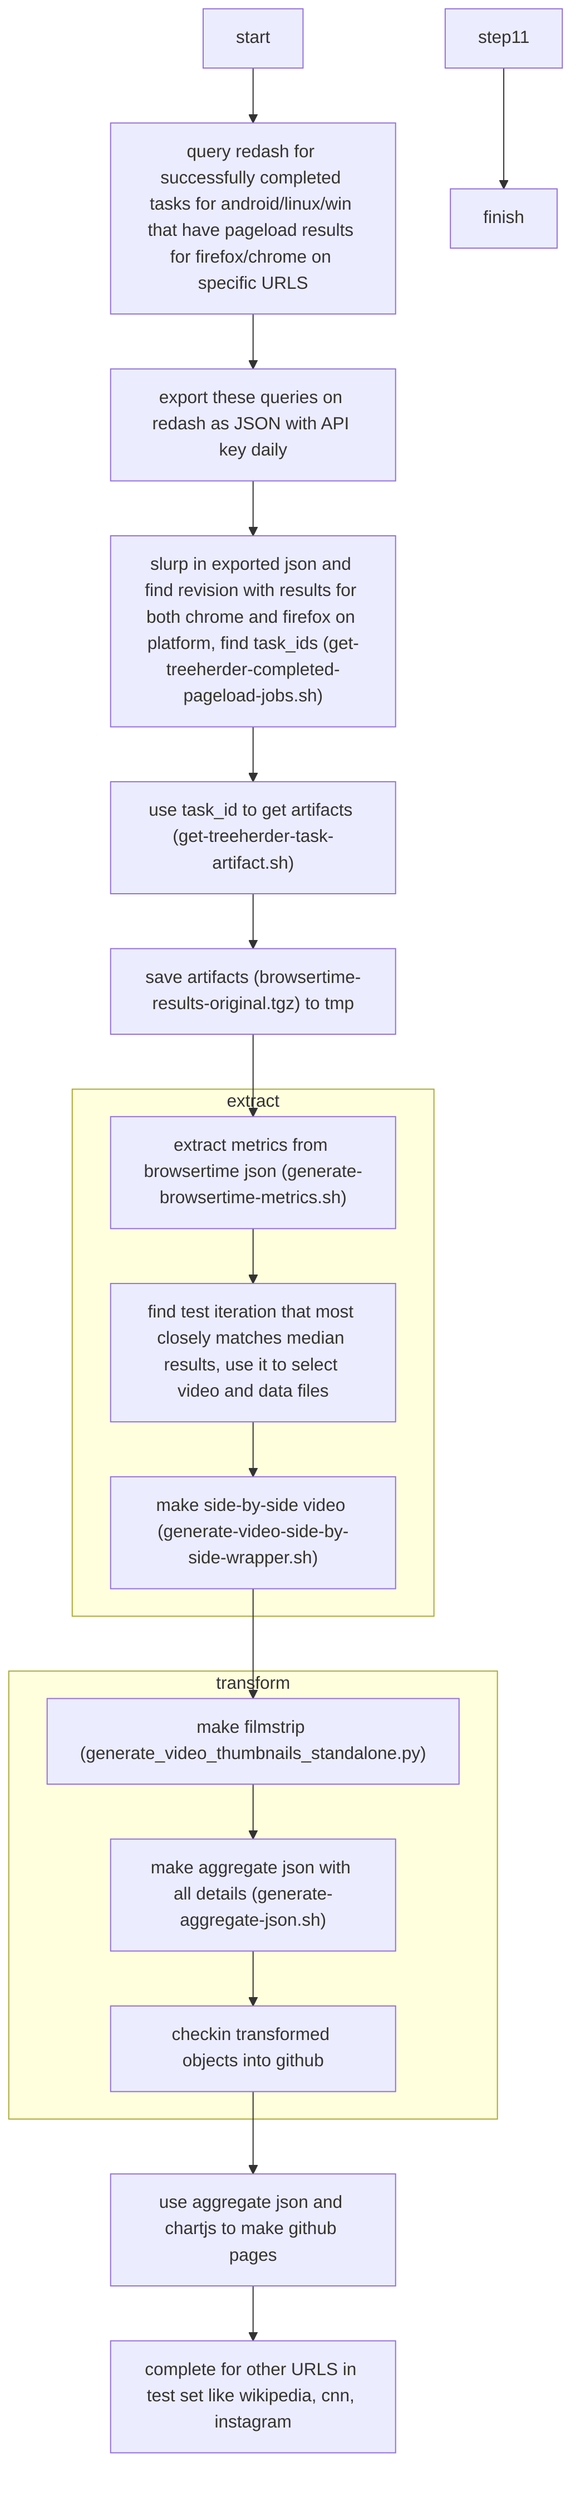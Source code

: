 flowchart TB
	  start --> step1[query redash for successfully completed tasks for android/linux/win that have pageload results for firefox/chrome on specific URLS]
	  step1 --> step2[export these queries on redash as JSON with API key daily]
	  step2 --> step3["slurp in exported json and find revision with results for both chrome and firefox on platform, find task_ids (get-treeherder-completed-pageload-jobs.sh)"]
	  step3 --> step4["use task_id to get artifacts (get-treeherder-task-artifact.sh)"]
	  step4 --> step5["save artifacts (browsertime-results-original.tgz) to tmp"]
	  step5 --> step6a["extract metrics from browsertime json (generate-browsertime-metrics.sh)"]
	  subgraph extract
	  step6a --> step6b["find test iteration that most closely matches median results, use it to select video and data files"]
	  step6b --> step7a["make side-by-side video (generate-video-side-by-side-wrapper.sh)"]
	  end
	  subgraph transform
	  step7a --> step7b["make filmstrip (generate_video_thumbnails_standalone.py)"]
	  step7b --> step7c["make aggregate json with all details (generate-aggregate-json.sh)"]
	  step7c --> step8["checkin transformed objects into github"]
	  end
	  step8 --> step9["use aggregate json and chartjs to make github pages"]
	  step9 --> step10["complete for other URLS in test set like wikipedia, cnn, instagram"]
	  step11 --> step12["finish"]